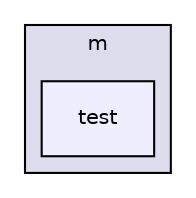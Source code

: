digraph "src/m/test" {
  compound=true
  node [ fontsize="10", fontname="Helvetica"];
  edge [ labelfontsize="10", labelfontname="Helvetica"];
  subgraph clusterdir_428c35a8f2d04568cf66ae46a83b6a7c {
    graph [ bgcolor="#ddddee", pencolor="black", label="m" fontname="Helvetica", fontsize="10", URL="dir_428c35a8f2d04568cf66ae46a83b6a7c.html"]
  dir_1a0ff6179041f29252cd3bbdf1e2d77b [shape=box, label="test", style="filled", fillcolor="#eeeeff", pencolor="black", URL="dir_1a0ff6179041f29252cd3bbdf1e2d77b.html"];
  }
}
